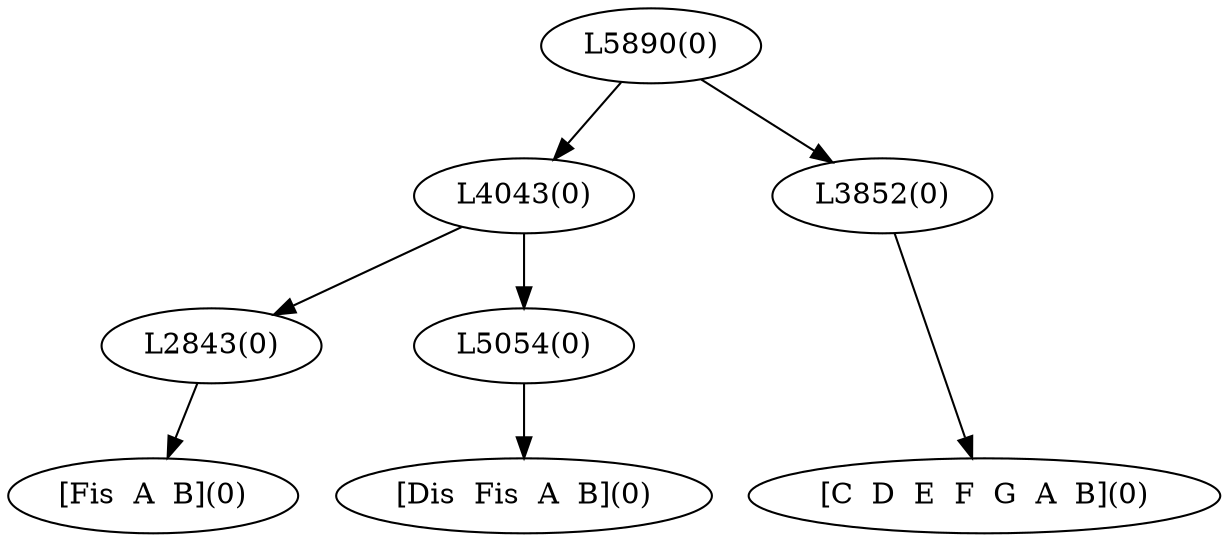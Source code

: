 digraph sample{
"L2843(0)"->"[Fis  A  B](0)"
"L5054(0)"->"[Dis  Fis  A  B](0)"
"L4043(0)"->"L2843(0)"
"L4043(0)"->"L5054(0)"
"L3852(0)"->"[C  D  E  F  G  A  B](0)"
"L5890(0)"->"L4043(0)"
"L5890(0)"->"L3852(0)"
{rank = min; "L5890(0)"}
{rank = same; "L4043(0)"; "L3852(0)";}
{rank = same; "L2843(0)"; "L5054(0)";}
{rank = max; "[C  D  E  F  G  A  B](0)"; "[Dis  Fis  A  B](0)"; "[Fis  A  B](0)";}
}